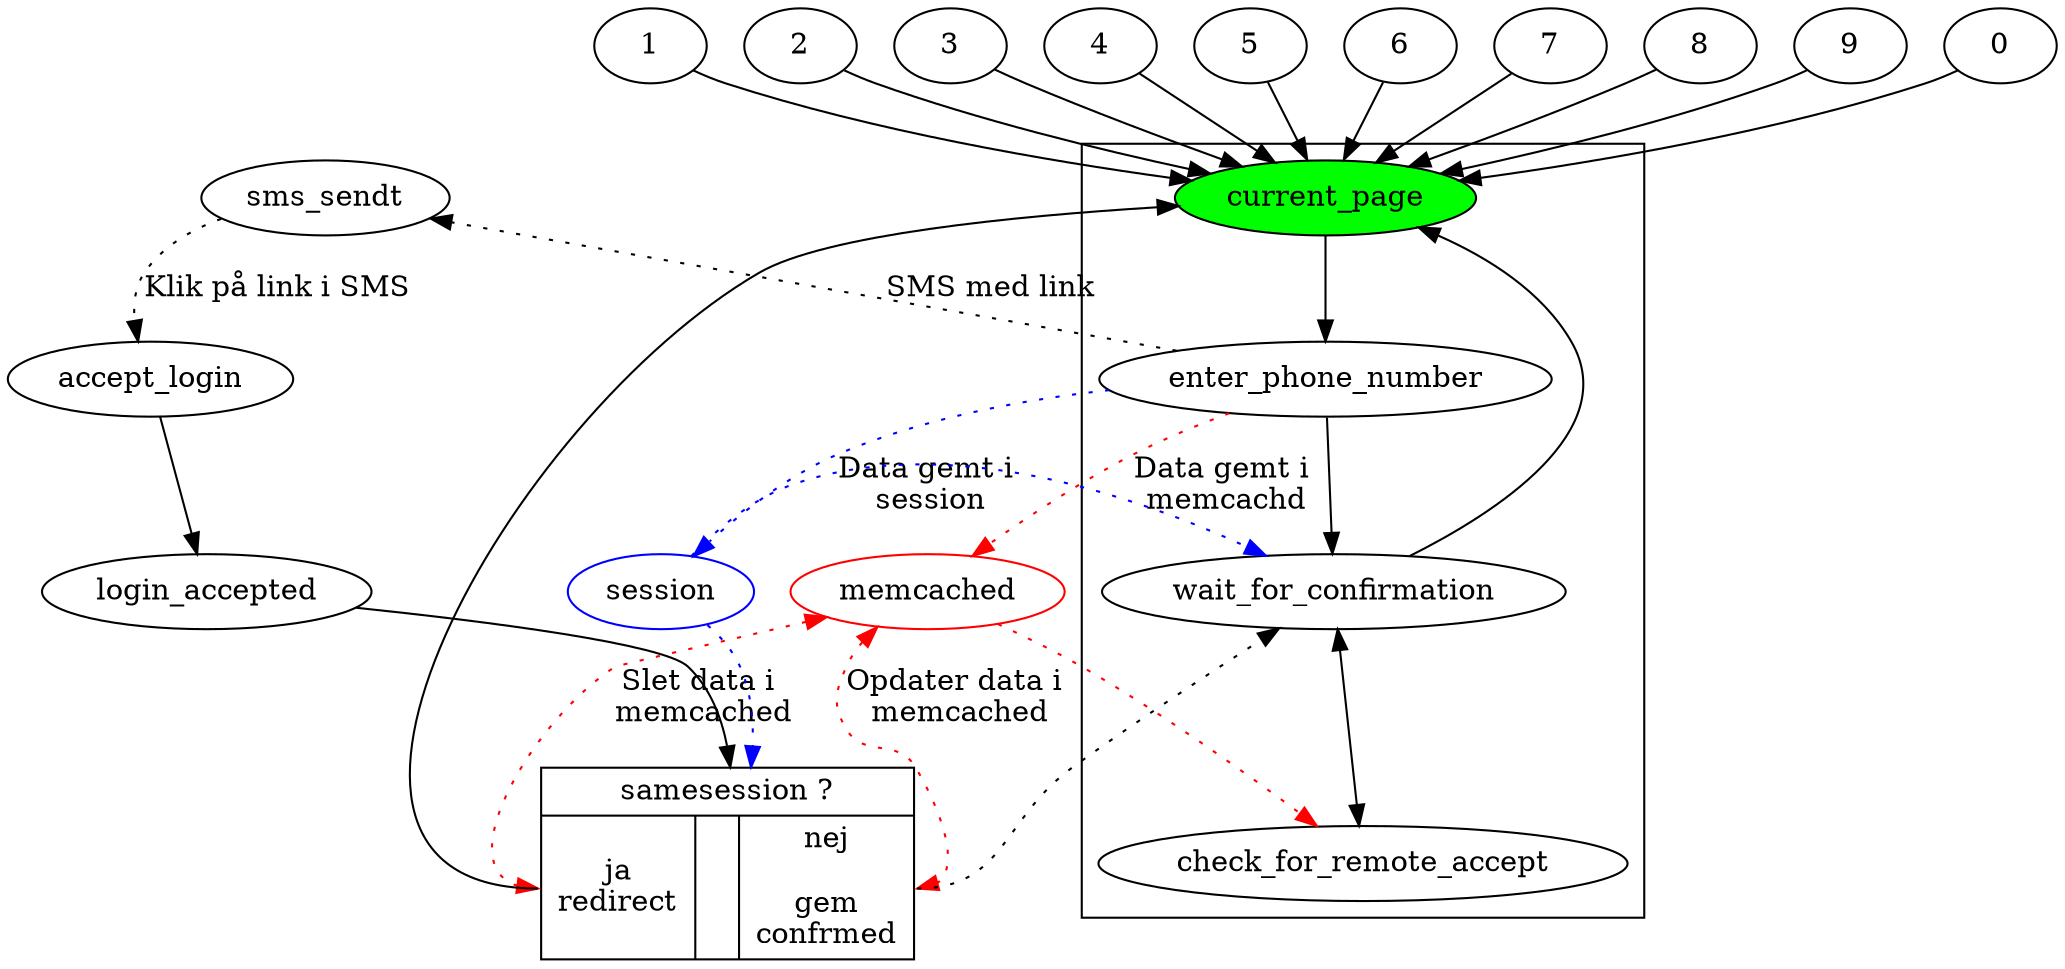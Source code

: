 digraph xxx {
  {1,2,3,4,5,6,7,8,9,0} -> current_page;
  {
    edge [ color=red style=dotted ];
////////////////////////////////////////////////////////////////////////////////////////////
    enter_phone_number -> memcached [ label="Data gemt i \nmemcachd"]; /////
                          memcached [ color = red ];
                          memcached -> check_for_remote_accept;
                          memcached -> same_session:ja [ label = "Slet data i \nmemcached" dir=both ];
                          memcached -> same_session:nej [ label = "Opdater data i \nmemcached" dir=both ];
////////////////////////////////////////////////////////////////////////////////////////////
  }
  {
    edge [ color=blue style=dotted ];
////////////////////////////////////////////////////////////////////////////////////////////
        enter_phone_number -> session [ label="Data gemt i \nsession"];    /////
                              session [ color = blue ];
                              session -> wait_for_confirmation;
                              session -> same_session;
////////////////////////////////////////////////////////////////////////////////////////////
  }
  subgraph cluster_x {
    current_page [ style=filled fillcolor=green ];
    current_page ->
          enter_phone_number ->
                wait_for_confirmation ->
                      current_page;
                wait_for_confirmation ->
                      check_for_remote_accept [ dir=both ];
  }
  same_session [ shape=record label="{samesession ?|{<ja> ja\nredirect| &nbsp; |<nej> nej\n\ngem\nconfrmed}}" ];
////////////////////////////////////////////////////////////////////////////////////////////
        enter_phone_number -> sms_sendt [ style= dotted label="SMS med link"];         /////
////////////////////////////////////////////////////////////////////////////////////////////
  sms_sendt ->
        accept_login [ style=dotted label="Klik på link i SMS" ];
        accept_login ->
              login_accepted->
                    same_session;
                    same_session:ja -> current_page;
                    same_session:nej -> wait_for_confirmation [ style=dotted ];          /////
////////////////////////////////////////////////////////////////////////////////////////////
}
